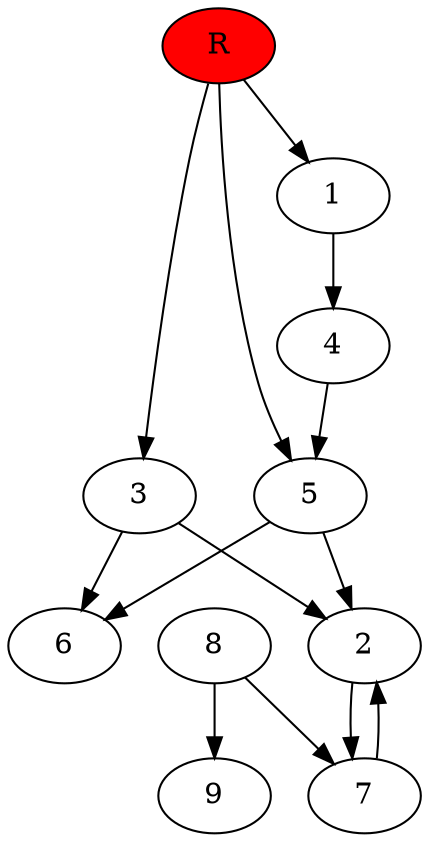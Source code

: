 digraph prb28748 {
	1
	2
	3
	4
	5
	6
	7
	8
	R [fillcolor="#ff0000" style=filled]
	1 -> 4
	2 -> 7
	3 -> 2
	3 -> 6
	4 -> 5
	5 -> 2
	5 -> 6
	7 -> 2
	8 -> 7
	8 -> 9
	R -> 1
	R -> 3
	R -> 5
}
